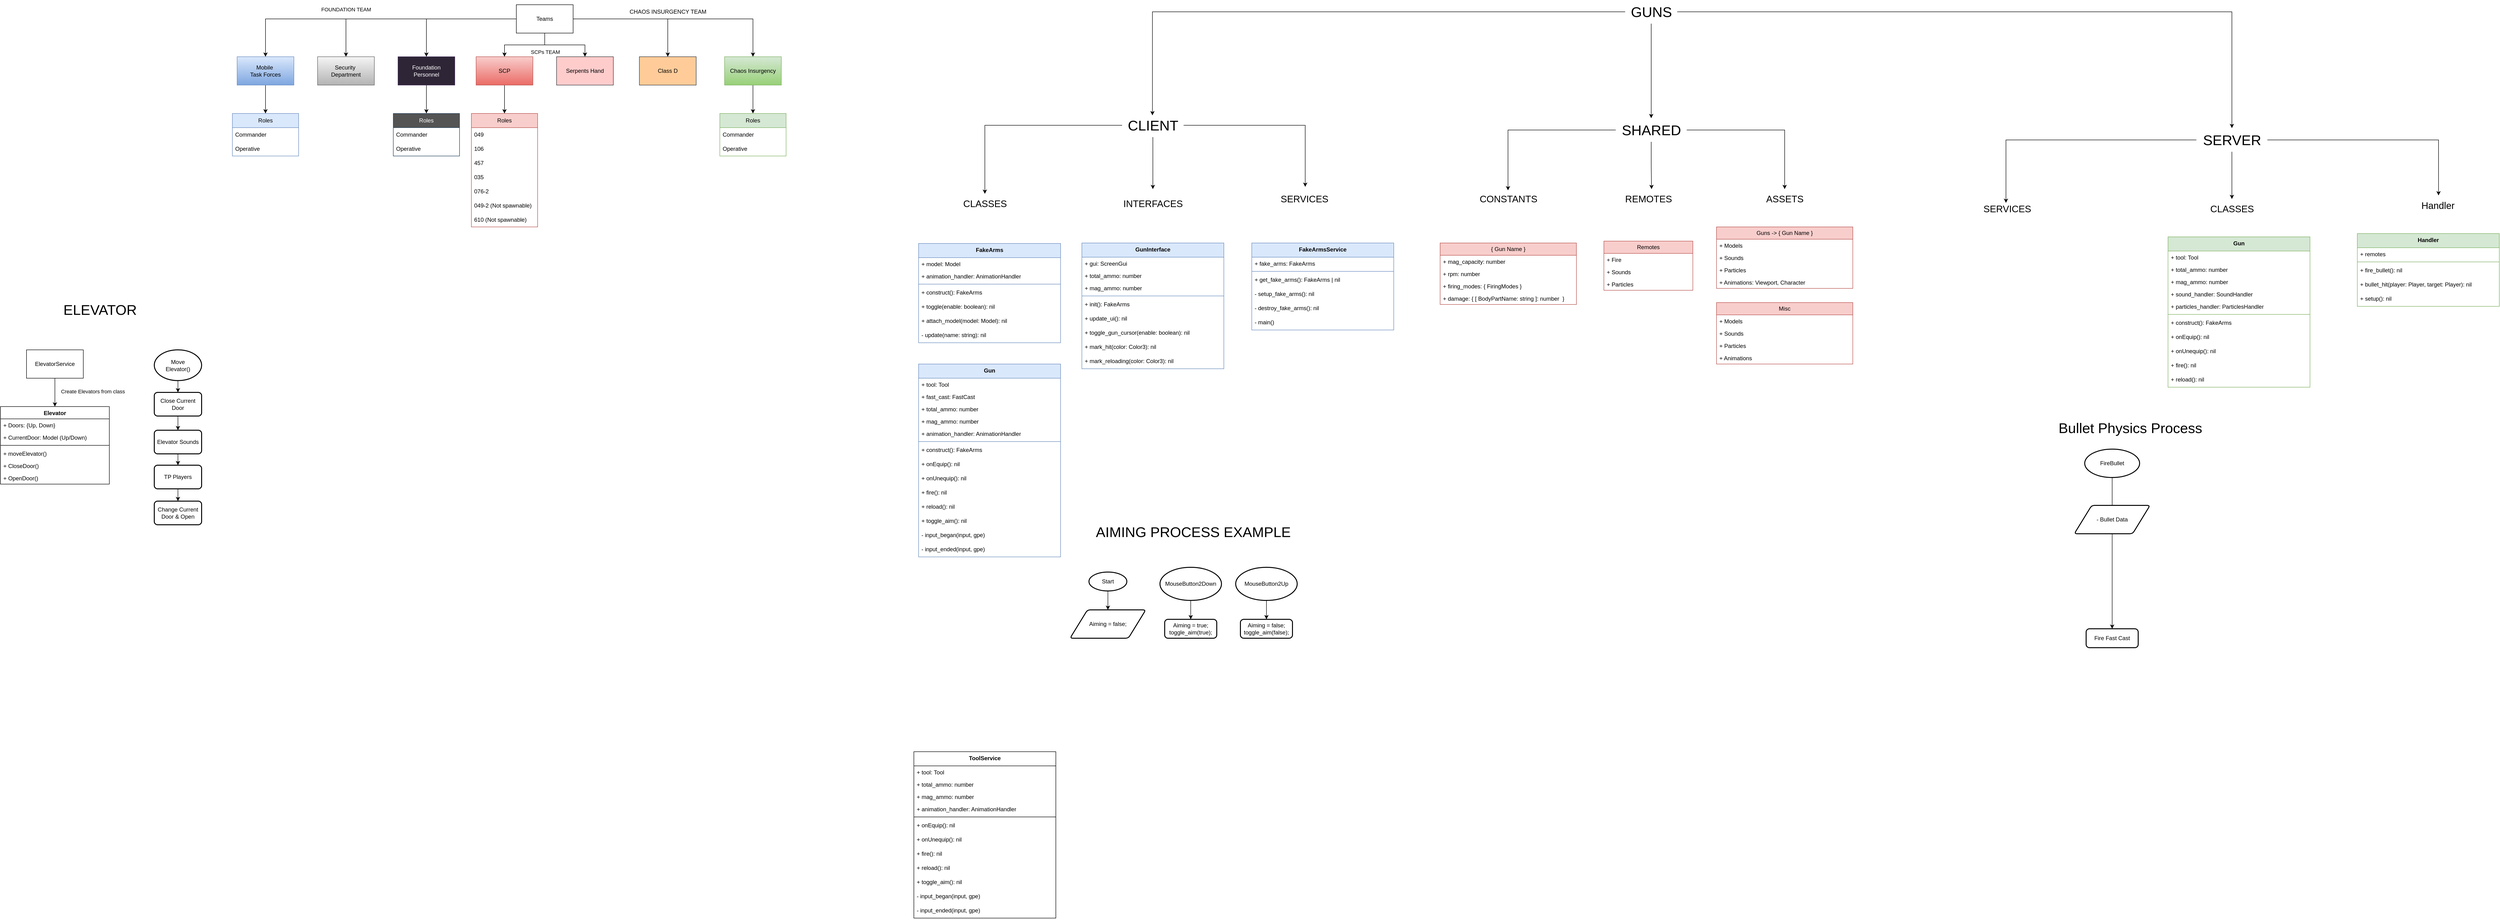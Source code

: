 <mxfile version="25.0.3">
  <diagram name="Strona-1" id="vQQd-aFJfNL8UlWiNCyT">
    <mxGraphModel dx="1877" dy="569" grid="1" gridSize="10" guides="1" tooltips="1" connect="1" arrows="1" fold="1" page="1" pageScale="1" pageWidth="827" pageHeight="1169" math="0" shadow="0">
      <root>
        <mxCell id="0" />
        <mxCell id="1" parent="0" />
        <mxCell id="Btt4zaDw4cOFiPfWUb0g-2" style="edgeStyle=orthogonalEdgeStyle;rounded=0;orthogonalLoop=1;jettySize=auto;html=1;entryX=0.5;entryY=0;entryDx=0;entryDy=0;" parent="1" source="Btt4zaDw4cOFiPfWUb0g-1" target="Btt4zaDw4cOFiPfWUb0g-3" edge="1">
          <mxGeometry relative="1" as="geometry">
            <mxPoint x="370" y="160" as="targetPoint" />
          </mxGeometry>
        </mxCell>
        <mxCell id="Btt4zaDw4cOFiPfWUb0g-6" style="edgeStyle=orthogonalEdgeStyle;rounded=0;orthogonalLoop=1;jettySize=auto;html=1;entryX=0.5;entryY=0;entryDx=0;entryDy=0;" parent="1" source="Btt4zaDw4cOFiPfWUb0g-1" target="Btt4zaDw4cOFiPfWUb0g-4" edge="1">
          <mxGeometry relative="1" as="geometry" />
        </mxCell>
        <mxCell id="Btt4zaDw4cOFiPfWUb0g-19" value="SCPs TEAM" style="edgeLabel;html=1;align=center;verticalAlign=middle;resizable=0;points=[];" parent="Btt4zaDw4cOFiPfWUb0g-6" vertex="1" connectable="0">
          <mxGeometry x="-0.521" y="1" relative="1" as="geometry">
            <mxPoint x="8" y="14" as="offset" />
          </mxGeometry>
        </mxCell>
        <mxCell id="Btt4zaDw4cOFiPfWUb0g-8" style="edgeStyle=orthogonalEdgeStyle;rounded=0;orthogonalLoop=1;jettySize=auto;html=1;entryX=0.5;entryY=0;entryDx=0;entryDy=0;" parent="1" source="Btt4zaDw4cOFiPfWUb0g-1" target="Btt4zaDw4cOFiPfWUb0g-7" edge="1">
          <mxGeometry relative="1" as="geometry" />
        </mxCell>
        <mxCell id="Btt4zaDw4cOFiPfWUb0g-10" style="edgeStyle=orthogonalEdgeStyle;rounded=0;orthogonalLoop=1;jettySize=auto;html=1;entryX=0.5;entryY=0;entryDx=0;entryDy=0;" parent="1" source="Btt4zaDw4cOFiPfWUb0g-1" target="Btt4zaDw4cOFiPfWUb0g-9" edge="1">
          <mxGeometry relative="1" as="geometry" />
        </mxCell>
        <mxCell id="Btt4zaDw4cOFiPfWUb0g-18" value="FOUNDATION TEAM" style="edgeLabel;html=1;align=center;verticalAlign=middle;resizable=0;points=[];" parent="Btt4zaDw4cOFiPfWUb0g-10" vertex="1" connectable="0">
          <mxGeometry x="0.208" y="-3" relative="1" as="geometry">
            <mxPoint x="8" y="-17" as="offset" />
          </mxGeometry>
        </mxCell>
        <mxCell id="Btt4zaDw4cOFiPfWUb0g-12" style="edgeStyle=orthogonalEdgeStyle;rounded=0;orthogonalLoop=1;jettySize=auto;html=1;entryX=0.5;entryY=0;entryDx=0;entryDy=0;" parent="1" source="Btt4zaDw4cOFiPfWUb0g-1" target="Btt4zaDw4cOFiPfWUb0g-11" edge="1">
          <mxGeometry relative="1" as="geometry">
            <Array as="points">
              <mxPoint x="370" y="145" />
              <mxPoint x="455" y="145" />
            </Array>
          </mxGeometry>
        </mxCell>
        <mxCell id="Btt4zaDw4cOFiPfWUb0g-14" style="edgeStyle=orthogonalEdgeStyle;rounded=0;orthogonalLoop=1;jettySize=auto;html=1;entryX=0.5;entryY=0;entryDx=0;entryDy=0;" parent="1" source="Btt4zaDw4cOFiPfWUb0g-1" target="Btt4zaDw4cOFiPfWUb0g-13" edge="1">
          <mxGeometry relative="1" as="geometry" />
        </mxCell>
        <mxCell id="Btt4zaDw4cOFiPfWUb0g-16" style="edgeStyle=orthogonalEdgeStyle;rounded=0;orthogonalLoop=1;jettySize=auto;html=1;entryX=0.5;entryY=0;entryDx=0;entryDy=0;" parent="1" source="Btt4zaDw4cOFiPfWUb0g-1" target="Btt4zaDw4cOFiPfWUb0g-15" edge="1">
          <mxGeometry relative="1" as="geometry" />
        </mxCell>
        <mxCell id="Btt4zaDw4cOFiPfWUb0g-1" value="Teams" style="rounded=0;whiteSpace=wrap;html=1;" parent="1" vertex="1">
          <mxGeometry x="310" y="60" width="120" height="60" as="geometry" />
        </mxCell>
        <mxCell id="pymyXbvmwVOLHeFxz3Gz-4" style="edgeStyle=orthogonalEdgeStyle;rounded=0;orthogonalLoop=1;jettySize=auto;html=1;" parent="1" source="Btt4zaDw4cOFiPfWUb0g-3" target="pymyXbvmwVOLHeFxz3Gz-1" edge="1">
          <mxGeometry relative="1" as="geometry" />
        </mxCell>
        <mxCell id="Btt4zaDw4cOFiPfWUb0g-3" value="Foundation&lt;div&gt;Personnel&lt;/div&gt;" style="rounded=0;whiteSpace=wrap;html=1;fillColor=#2E2536;strokeColor=#432D57;fontColor=#ffffff;" parent="1" vertex="1">
          <mxGeometry x="60" y="170" width="120" height="60" as="geometry" />
        </mxCell>
        <mxCell id="Btt4zaDw4cOFiPfWUb0g-22" value="" style="edgeStyle=orthogonalEdgeStyle;rounded=0;orthogonalLoop=1;jettySize=auto;html=1;" parent="1" source="Btt4zaDw4cOFiPfWUb0g-4" target="Btt4zaDw4cOFiPfWUb0g-23" edge="1">
          <mxGeometry relative="1" as="geometry">
            <mxPoint x="285" y="340" as="targetPoint" />
          </mxGeometry>
        </mxCell>
        <mxCell id="Btt4zaDw4cOFiPfWUb0g-4" value="SCP" style="rounded=0;whiteSpace=wrap;html=1;fillColor=#f8cecc;strokeColor=#b85450;gradientColor=#ea6b66;" parent="1" vertex="1">
          <mxGeometry x="225" y="170" width="120" height="60" as="geometry" />
        </mxCell>
        <mxCell id="Btt4zaDw4cOFiPfWUb0g-7" value="Security&amp;nbsp;&lt;div&gt;Department&lt;/div&gt;" style="rounded=0;whiteSpace=wrap;html=1;fillColor=#f5f5f5;gradientColor=#b3b3b3;strokeColor=#666666;" parent="1" vertex="1">
          <mxGeometry x="-110" y="170" width="120" height="60" as="geometry" />
        </mxCell>
        <mxCell id="Btt4zaDw4cOFiPfWUb0g-45" style="edgeStyle=orthogonalEdgeStyle;rounded=0;orthogonalLoop=1;jettySize=auto;html=1;entryX=0.5;entryY=0;entryDx=0;entryDy=0;" parent="1" source="Btt4zaDw4cOFiPfWUb0g-9" target="Btt4zaDw4cOFiPfWUb0g-42" edge="1">
          <mxGeometry relative="1" as="geometry" />
        </mxCell>
        <mxCell id="Btt4zaDw4cOFiPfWUb0g-9" value="Mobile&amp;nbsp;&lt;div&gt;Task&amp;nbsp;&lt;span style=&quot;background-color: initial;&quot;&gt;Forces&lt;/span&gt;&lt;/div&gt;" style="rounded=0;whiteSpace=wrap;html=1;fillColor=#dae8fc;gradientColor=#7ea6e0;strokeColor=#6c8ebf;" parent="1" vertex="1">
          <mxGeometry x="-280" y="170" width="120" height="60" as="geometry" />
        </mxCell>
        <mxCell id="Btt4zaDw4cOFiPfWUb0g-11" value="Serpents Hand" style="rounded=0;whiteSpace=wrap;html=1;fillColor=#ffcccc;strokeColor=#36393d;" parent="1" vertex="1">
          <mxGeometry x="395" y="170" width="120" height="60" as="geometry" />
        </mxCell>
        <mxCell id="Btt4zaDw4cOFiPfWUb0g-13" value="Class D" style="rounded=0;whiteSpace=wrap;html=1;fillColor=#ffcc99;strokeColor=#36393d;" parent="1" vertex="1">
          <mxGeometry x="570" y="170" width="120" height="60" as="geometry" />
        </mxCell>
        <mxCell id="Btt4zaDw4cOFiPfWUb0g-41" style="edgeStyle=orthogonalEdgeStyle;rounded=0;orthogonalLoop=1;jettySize=auto;html=1;entryX=0.5;entryY=0;entryDx=0;entryDy=0;" parent="1" source="Btt4zaDw4cOFiPfWUb0g-15" target="Btt4zaDw4cOFiPfWUb0g-31" edge="1">
          <mxGeometry relative="1" as="geometry" />
        </mxCell>
        <mxCell id="Btt4zaDw4cOFiPfWUb0g-15" value="Chaos Insurgency" style="rounded=0;whiteSpace=wrap;html=1;fillColor=#d5e8d4;strokeColor=#82b366;gradientColor=#97d077;" parent="1" vertex="1">
          <mxGeometry x="750" y="170" width="120" height="60" as="geometry" />
        </mxCell>
        <mxCell id="Btt4zaDw4cOFiPfWUb0g-20" value="CHAOS INSURGENCY TEAM" style="text;html=1;align=center;verticalAlign=middle;resizable=0;points=[];autosize=1;strokeColor=none;fillColor=none;" parent="1" vertex="1">
          <mxGeometry x="535" y="60" width="190" height="30" as="geometry" />
        </mxCell>
        <mxCell id="Btt4zaDw4cOFiPfWUb0g-23" value="Roles" style="swimlane;fontStyle=0;childLayout=stackLayout;horizontal=1;startSize=30;horizontalStack=0;resizeParent=1;resizeParentMax=0;resizeLast=0;collapsible=1;marginBottom=0;whiteSpace=wrap;html=1;fillColor=#f8cecc;strokeColor=#b85450;" parent="1" vertex="1">
          <mxGeometry x="215" y="290" width="140" height="240" as="geometry" />
        </mxCell>
        <mxCell id="Btt4zaDw4cOFiPfWUb0g-24" value="049" style="text;strokeColor=none;fillColor=none;align=left;verticalAlign=middle;spacingLeft=4;spacingRight=4;overflow=hidden;points=[[0,0.5],[1,0.5]];portConstraint=eastwest;rotatable=0;whiteSpace=wrap;html=1;" parent="Btt4zaDw4cOFiPfWUb0g-23" vertex="1">
          <mxGeometry y="30" width="140" height="30" as="geometry" />
        </mxCell>
        <mxCell id="Btt4zaDw4cOFiPfWUb0g-25" value="106" style="text;strokeColor=none;fillColor=none;align=left;verticalAlign=middle;spacingLeft=4;spacingRight=4;overflow=hidden;points=[[0,0.5],[1,0.5]];portConstraint=eastwest;rotatable=0;whiteSpace=wrap;html=1;" parent="Btt4zaDw4cOFiPfWUb0g-23" vertex="1">
          <mxGeometry y="60" width="140" height="30" as="geometry" />
        </mxCell>
        <mxCell id="Btt4zaDw4cOFiPfWUb0g-27" value="457" style="text;strokeColor=none;fillColor=none;align=left;verticalAlign=middle;spacingLeft=4;spacingRight=4;overflow=hidden;points=[[0,0.5],[1,0.5]];portConstraint=eastwest;rotatable=0;whiteSpace=wrap;html=1;" parent="Btt4zaDw4cOFiPfWUb0g-23" vertex="1">
          <mxGeometry y="90" width="140" height="30" as="geometry" />
        </mxCell>
        <mxCell id="Btt4zaDw4cOFiPfWUb0g-30" value="035" style="text;strokeColor=none;fillColor=none;align=left;verticalAlign=middle;spacingLeft=4;spacingRight=4;overflow=hidden;points=[[0,0.5],[1,0.5]];portConstraint=eastwest;rotatable=0;whiteSpace=wrap;html=1;" parent="Btt4zaDw4cOFiPfWUb0g-23" vertex="1">
          <mxGeometry y="120" width="140" height="30" as="geometry" />
        </mxCell>
        <mxCell id="Btt4zaDw4cOFiPfWUb0g-29" value="076-2" style="text;strokeColor=none;fillColor=none;align=left;verticalAlign=middle;spacingLeft=4;spacingRight=4;overflow=hidden;points=[[0,0.5],[1,0.5]];portConstraint=eastwest;rotatable=0;whiteSpace=wrap;html=1;" parent="Btt4zaDw4cOFiPfWUb0g-23" vertex="1">
          <mxGeometry y="150" width="140" height="30" as="geometry" />
        </mxCell>
        <mxCell id="Btt4zaDw4cOFiPfWUb0g-28" value="049-2 (Not spawnable)" style="text;strokeColor=none;fillColor=none;align=left;verticalAlign=middle;spacingLeft=4;spacingRight=4;overflow=hidden;points=[[0,0.5],[1,0.5]];portConstraint=eastwest;rotatable=0;whiteSpace=wrap;html=1;" parent="Btt4zaDw4cOFiPfWUb0g-23" vertex="1">
          <mxGeometry y="180" width="140" height="30" as="geometry" />
        </mxCell>
        <mxCell id="Btt4zaDw4cOFiPfWUb0g-26" value="610 (Not spawnable)" style="text;strokeColor=none;fillColor=none;align=left;verticalAlign=middle;spacingLeft=4;spacingRight=4;overflow=hidden;points=[[0,0.5],[1,0.5]];portConstraint=eastwest;rotatable=0;whiteSpace=wrap;html=1;" parent="Btt4zaDw4cOFiPfWUb0g-23" vertex="1">
          <mxGeometry y="210" width="140" height="30" as="geometry" />
        </mxCell>
        <mxCell id="Btt4zaDw4cOFiPfWUb0g-31" value="Roles" style="swimlane;fontStyle=0;childLayout=stackLayout;horizontal=1;startSize=30;horizontalStack=0;resizeParent=1;resizeParentMax=0;resizeLast=0;collapsible=1;marginBottom=0;whiteSpace=wrap;html=1;fillColor=#d5e8d4;strokeColor=#82b366;" parent="1" vertex="1">
          <mxGeometry x="740" y="290" width="140" height="90" as="geometry" />
        </mxCell>
        <mxCell id="Btt4zaDw4cOFiPfWUb0g-32" value="Commander" style="text;strokeColor=none;fillColor=none;align=left;verticalAlign=middle;spacingLeft=4;spacingRight=4;overflow=hidden;points=[[0,0.5],[1,0.5]];portConstraint=eastwest;rotatable=0;whiteSpace=wrap;html=1;" parent="Btt4zaDw4cOFiPfWUb0g-31" vertex="1">
          <mxGeometry y="30" width="140" height="30" as="geometry" />
        </mxCell>
        <mxCell id="Btt4zaDw4cOFiPfWUb0g-33" value="Operative" style="text;strokeColor=none;fillColor=none;align=left;verticalAlign=middle;spacingLeft=4;spacingRight=4;overflow=hidden;points=[[0,0.5],[1,0.5]];portConstraint=eastwest;rotatable=0;whiteSpace=wrap;html=1;" parent="Btt4zaDw4cOFiPfWUb0g-31" vertex="1">
          <mxGeometry y="60" width="140" height="30" as="geometry" />
        </mxCell>
        <mxCell id="Btt4zaDw4cOFiPfWUb0g-42" value="Roles" style="swimlane;fontStyle=0;childLayout=stackLayout;horizontal=1;startSize=30;horizontalStack=0;resizeParent=1;resizeParentMax=0;resizeLast=0;collapsible=1;marginBottom=0;whiteSpace=wrap;html=1;fillColor=#dae8fc;strokeColor=#6c8ebf;" parent="1" vertex="1">
          <mxGeometry x="-290" y="290" width="140" height="90" as="geometry" />
        </mxCell>
        <mxCell id="Btt4zaDw4cOFiPfWUb0g-43" value="Commander" style="text;strokeColor=none;fillColor=none;align=left;verticalAlign=middle;spacingLeft=4;spacingRight=4;overflow=hidden;points=[[0,0.5],[1,0.5]];portConstraint=eastwest;rotatable=0;whiteSpace=wrap;html=1;" parent="Btt4zaDw4cOFiPfWUb0g-42" vertex="1">
          <mxGeometry y="30" width="140" height="30" as="geometry" />
        </mxCell>
        <mxCell id="Btt4zaDw4cOFiPfWUb0g-44" value="Operative" style="text;strokeColor=none;fillColor=none;align=left;verticalAlign=middle;spacingLeft=4;spacingRight=4;overflow=hidden;points=[[0,0.5],[1,0.5]];portConstraint=eastwest;rotatable=0;whiteSpace=wrap;html=1;" parent="Btt4zaDw4cOFiPfWUb0g-42" vertex="1">
          <mxGeometry y="60" width="140" height="30" as="geometry" />
        </mxCell>
        <mxCell id="pymyXbvmwVOLHeFxz3Gz-1" value="&lt;font color=&quot;#ffffff&quot;&gt;Roles&lt;/font&gt;" style="swimlane;fontStyle=0;childLayout=stackLayout;horizontal=1;startSize=30;horizontalStack=0;resizeParent=1;resizeParentMax=0;resizeLast=0;collapsible=1;marginBottom=0;whiteSpace=wrap;html=1;fillColor=#545454;strokeColor=#23445d;" parent="1" vertex="1">
          <mxGeometry x="50" y="290" width="140" height="90" as="geometry" />
        </mxCell>
        <mxCell id="pymyXbvmwVOLHeFxz3Gz-2" value="Commander" style="text;strokeColor=none;fillColor=none;align=left;verticalAlign=middle;spacingLeft=4;spacingRight=4;overflow=hidden;points=[[0,0.5],[1,0.5]];portConstraint=eastwest;rotatable=0;whiteSpace=wrap;html=1;" parent="pymyXbvmwVOLHeFxz3Gz-1" vertex="1">
          <mxGeometry y="30" width="140" height="30" as="geometry" />
        </mxCell>
        <mxCell id="pymyXbvmwVOLHeFxz3Gz-3" value="Operative" style="text;strokeColor=none;fillColor=none;align=left;verticalAlign=middle;spacingLeft=4;spacingRight=4;overflow=hidden;points=[[0,0.5],[1,0.5]];portConstraint=eastwest;rotatable=0;whiteSpace=wrap;html=1;" parent="pymyXbvmwVOLHeFxz3Gz-1" vertex="1">
          <mxGeometry y="60" width="140" height="30" as="geometry" />
        </mxCell>
        <mxCell id="pymyXbvmwVOLHeFxz3Gz-6" style="edgeStyle=orthogonalEdgeStyle;rounded=0;orthogonalLoop=1;jettySize=auto;html=1;" parent="1" source="pymyXbvmwVOLHeFxz3Gz-5" edge="1">
          <mxGeometry relative="1" as="geometry">
            <mxPoint x="-665" y="910" as="targetPoint" />
          </mxGeometry>
        </mxCell>
        <mxCell id="pymyXbvmwVOLHeFxz3Gz-13" value="Create Elevators from class" style="edgeLabel;html=1;align=center;verticalAlign=middle;resizable=0;points=[];" parent="pymyXbvmwVOLHeFxz3Gz-6" vertex="1" connectable="0">
          <mxGeometry x="-0.068" relative="1" as="geometry">
            <mxPoint x="80" as="offset" />
          </mxGeometry>
        </mxCell>
        <mxCell id="pymyXbvmwVOLHeFxz3Gz-5" value="ElevatorService" style="rounded=0;whiteSpace=wrap;html=1;" parent="1" vertex="1">
          <mxGeometry x="-725" y="790" width="120" height="60" as="geometry" />
        </mxCell>
        <mxCell id="pymyXbvmwVOLHeFxz3Gz-9" value="Elevator" style="swimlane;fontStyle=1;align=center;verticalAlign=top;childLayout=stackLayout;horizontal=1;startSize=26;horizontalStack=0;resizeParent=1;resizeParentMax=0;resizeLast=0;collapsible=1;marginBottom=0;whiteSpace=wrap;html=1;" parent="1" vertex="1">
          <mxGeometry x="-780" y="910" width="230" height="164" as="geometry" />
        </mxCell>
        <mxCell id="pymyXbvmwVOLHeFxz3Gz-10" value="+ Doors: {Up, Down}" style="text;strokeColor=none;fillColor=none;align=left;verticalAlign=top;spacingLeft=4;spacingRight=4;overflow=hidden;rotatable=0;points=[[0,0.5],[1,0.5]];portConstraint=eastwest;whiteSpace=wrap;html=1;" parent="pymyXbvmwVOLHeFxz3Gz-9" vertex="1">
          <mxGeometry y="26" width="230" height="26" as="geometry" />
        </mxCell>
        <mxCell id="pymyXbvmwVOLHeFxz3Gz-15" value="+ CurrentDoor: Model (Up/Down)" style="text;strokeColor=none;fillColor=none;align=left;verticalAlign=top;spacingLeft=4;spacingRight=4;overflow=hidden;rotatable=0;points=[[0,0.5],[1,0.5]];portConstraint=eastwest;whiteSpace=wrap;html=1;" parent="pymyXbvmwVOLHeFxz3Gz-9" vertex="1">
          <mxGeometry y="52" width="230" height="26" as="geometry" />
        </mxCell>
        <mxCell id="pymyXbvmwVOLHeFxz3Gz-11" value="" style="line;strokeWidth=1;fillColor=none;align=left;verticalAlign=middle;spacingTop=-1;spacingLeft=3;spacingRight=3;rotatable=0;labelPosition=right;points=[];portConstraint=eastwest;strokeColor=inherit;" parent="pymyXbvmwVOLHeFxz3Gz-9" vertex="1">
          <mxGeometry y="78" width="230" height="8" as="geometry" />
        </mxCell>
        <mxCell id="pymyXbvmwVOLHeFxz3Gz-12" value="+ moveElevator()" style="text;strokeColor=none;fillColor=none;align=left;verticalAlign=top;spacingLeft=4;spacingRight=4;overflow=hidden;rotatable=0;points=[[0,0.5],[1,0.5]];portConstraint=eastwest;whiteSpace=wrap;html=1;" parent="pymyXbvmwVOLHeFxz3Gz-9" vertex="1">
          <mxGeometry y="86" width="230" height="26" as="geometry" />
        </mxCell>
        <mxCell id="pymyXbvmwVOLHeFxz3Gz-16" value="+ CloseDoor()" style="text;strokeColor=none;fillColor=none;align=left;verticalAlign=top;spacingLeft=4;spacingRight=4;overflow=hidden;rotatable=0;points=[[0,0.5],[1,0.5]];portConstraint=eastwest;whiteSpace=wrap;html=1;" parent="pymyXbvmwVOLHeFxz3Gz-9" vertex="1">
          <mxGeometry y="112" width="230" height="26" as="geometry" />
        </mxCell>
        <mxCell id="pymyXbvmwVOLHeFxz3Gz-17" value="+ OpenDoor()" style="text;strokeColor=none;fillColor=none;align=left;verticalAlign=top;spacingLeft=4;spacingRight=4;overflow=hidden;rotatable=0;points=[[0,0.5],[1,0.5]];portConstraint=eastwest;whiteSpace=wrap;html=1;" parent="pymyXbvmwVOLHeFxz3Gz-9" vertex="1">
          <mxGeometry y="138" width="230" height="26" as="geometry" />
        </mxCell>
        <mxCell id="pymyXbvmwVOLHeFxz3Gz-20" style="edgeStyle=orthogonalEdgeStyle;rounded=0;orthogonalLoop=1;jettySize=auto;html=1;entryX=0.5;entryY=0;entryDx=0;entryDy=0;" parent="1" source="pymyXbvmwVOLHeFxz3Gz-19" target="pymyXbvmwVOLHeFxz3Gz-21" edge="1">
          <mxGeometry relative="1" as="geometry">
            <mxPoint x="-405" y="920" as="targetPoint" />
          </mxGeometry>
        </mxCell>
        <mxCell id="pymyXbvmwVOLHeFxz3Gz-19" value="Move&lt;div&gt;Elevator()&lt;/div&gt;" style="strokeWidth=2;html=1;shape=mxgraph.flowchart.start_2;whiteSpace=wrap;" parent="1" vertex="1">
          <mxGeometry x="-455" y="790" width="100" height="65" as="geometry" />
        </mxCell>
        <mxCell id="pymyXbvmwVOLHeFxz3Gz-23" value="" style="edgeStyle=orthogonalEdgeStyle;rounded=0;orthogonalLoop=1;jettySize=auto;html=1;" parent="1" source="pymyXbvmwVOLHeFxz3Gz-21" target="pymyXbvmwVOLHeFxz3Gz-22" edge="1">
          <mxGeometry relative="1" as="geometry" />
        </mxCell>
        <mxCell id="pymyXbvmwVOLHeFxz3Gz-21" value="Close&amp;nbsp;&lt;span style=&quot;background-color: initial;&quot;&gt;Current&lt;/span&gt;&lt;div&gt;Door&lt;/div&gt;" style="rounded=1;whiteSpace=wrap;html=1;absoluteArcSize=1;arcSize=14;strokeWidth=2;" parent="1" vertex="1">
          <mxGeometry x="-455" y="880" width="100" height="50" as="geometry" />
        </mxCell>
        <mxCell id="pymyXbvmwVOLHeFxz3Gz-25" value="" style="edgeStyle=orthogonalEdgeStyle;rounded=0;orthogonalLoop=1;jettySize=auto;html=1;" parent="1" source="pymyXbvmwVOLHeFxz3Gz-22" edge="1">
          <mxGeometry relative="1" as="geometry">
            <mxPoint x="-405" y="1034" as="targetPoint" />
          </mxGeometry>
        </mxCell>
        <mxCell id="pymyXbvmwVOLHeFxz3Gz-22" value="Elevator Sounds" style="rounded=1;whiteSpace=wrap;html=1;absoluteArcSize=1;arcSize=14;strokeWidth=2;" parent="1" vertex="1">
          <mxGeometry x="-455" y="960" width="100" height="50" as="geometry" />
        </mxCell>
        <mxCell id="pymyXbvmwVOLHeFxz3Gz-28" style="edgeStyle=orthogonalEdgeStyle;rounded=0;orthogonalLoop=1;jettySize=auto;html=1;entryX=0.5;entryY=0;entryDx=0;entryDy=0;" parent="1" source="pymyXbvmwVOLHeFxz3Gz-26" target="pymyXbvmwVOLHeFxz3Gz-27" edge="1">
          <mxGeometry relative="1" as="geometry" />
        </mxCell>
        <mxCell id="pymyXbvmwVOLHeFxz3Gz-26" value="TP Players" style="rounded=1;whiteSpace=wrap;html=1;absoluteArcSize=1;arcSize=14;strokeWidth=2;" parent="1" vertex="1">
          <mxGeometry x="-455" y="1034" width="100" height="50" as="geometry" />
        </mxCell>
        <mxCell id="pymyXbvmwVOLHeFxz3Gz-27" value="Change Current&lt;div&gt;Door &amp;amp; Open&lt;/div&gt;" style="rounded=1;whiteSpace=wrap;html=1;absoluteArcSize=1;arcSize=14;strokeWidth=2;" parent="1" vertex="1">
          <mxGeometry x="-455" y="1110" width="100" height="50" as="geometry" />
        </mxCell>
        <mxCell id="XZkvjQfygVO_bHjatRl8-1" value="&lt;font style=&quot;font-size: 30px;&quot;&gt;ELEVATOR&lt;/font&gt;" style="text;html=1;align=center;verticalAlign=middle;resizable=0;points=[];autosize=1;strokeColor=none;fillColor=none;" vertex="1" parent="1">
          <mxGeometry x="-660" y="680" width="180" height="50" as="geometry" />
        </mxCell>
        <mxCell id="XZkvjQfygVO_bHjatRl8-69" style="edgeStyle=orthogonalEdgeStyle;rounded=0;orthogonalLoop=1;jettySize=auto;html=1;entryX=0.493;entryY=0.08;entryDx=0;entryDy=0;entryPerimeter=0;" edge="1" parent="1" source="XZkvjQfygVO_bHjatRl8-3" target="XZkvjQfygVO_bHjatRl8-70">
          <mxGeometry relative="1" as="geometry">
            <mxPoint x="1940" y="280" as="targetPoint" />
          </mxGeometry>
        </mxCell>
        <mxCell id="XZkvjQfygVO_bHjatRl8-72" style="edgeStyle=orthogonalEdgeStyle;rounded=0;orthogonalLoop=1;jettySize=auto;html=1;" edge="1" parent="1" source="XZkvjQfygVO_bHjatRl8-3" target="XZkvjQfygVO_bHjatRl8-71">
          <mxGeometry relative="1" as="geometry" />
        </mxCell>
        <mxCell id="XZkvjQfygVO_bHjatRl8-133" style="edgeStyle=orthogonalEdgeStyle;rounded=0;orthogonalLoop=1;jettySize=auto;html=1;" edge="1" parent="1" source="XZkvjQfygVO_bHjatRl8-3" target="XZkvjQfygVO_bHjatRl8-132">
          <mxGeometry relative="1" as="geometry" />
        </mxCell>
        <mxCell id="XZkvjQfygVO_bHjatRl8-3" value="&lt;font style=&quot;font-size: 30px;&quot;&gt;GUNS&lt;/font&gt;" style="text;html=1;align=center;verticalAlign=middle;resizable=0;points=[];autosize=1;strokeColor=none;fillColor=none;" vertex="1" parent="1">
          <mxGeometry x="2653" y="50" width="110" height="50" as="geometry" />
        </mxCell>
        <mxCell id="XZkvjQfygVO_bHjatRl8-4" value="FakeArms" style="swimlane;fontStyle=1;align=center;verticalAlign=top;childLayout=stackLayout;horizontal=1;startSize=30;horizontalStack=0;resizeParent=1;resizeParentMax=0;resizeLast=0;collapsible=1;marginBottom=0;whiteSpace=wrap;html=1;fillColor=#dae8fc;strokeColor=#6c8ebf;" vertex="1" parent="1">
          <mxGeometry x="1160" y="565" width="300" height="210" as="geometry" />
        </mxCell>
        <mxCell id="XZkvjQfygVO_bHjatRl8-5" value="+ model: Model" style="text;strokeColor=none;fillColor=none;align=left;verticalAlign=top;spacingLeft=4;spacingRight=4;overflow=hidden;rotatable=0;points=[[0,0.5],[1,0.5]];portConstraint=eastwest;whiteSpace=wrap;html=1;" vertex="1" parent="XZkvjQfygVO_bHjatRl8-4">
          <mxGeometry y="30" width="300" height="26" as="geometry" />
        </mxCell>
        <mxCell id="XZkvjQfygVO_bHjatRl8-8" value="+ animation_handler: AnimationHandler" style="text;strokeColor=none;fillColor=none;align=left;verticalAlign=top;spacingLeft=4;spacingRight=4;overflow=hidden;rotatable=0;points=[[0,0.5],[1,0.5]];portConstraint=eastwest;whiteSpace=wrap;html=1;" vertex="1" parent="XZkvjQfygVO_bHjatRl8-4">
          <mxGeometry y="56" width="300" height="26" as="geometry" />
        </mxCell>
        <mxCell id="XZkvjQfygVO_bHjatRl8-6" value="" style="line;strokeWidth=1;fillColor=none;align=left;verticalAlign=middle;spacingTop=-1;spacingLeft=3;spacingRight=3;rotatable=0;labelPosition=right;points=[];portConstraint=eastwest;strokeColor=inherit;" vertex="1" parent="XZkvjQfygVO_bHjatRl8-4">
          <mxGeometry y="82" width="300" height="8" as="geometry" />
        </mxCell>
        <mxCell id="XZkvjQfygVO_bHjatRl8-7" value="+ construct(): FakeArms" style="text;strokeColor=none;fillColor=none;align=left;verticalAlign=top;spacingLeft=4;spacingRight=4;overflow=hidden;rotatable=0;points=[[0,0.5],[1,0.5]];portConstraint=eastwest;whiteSpace=wrap;html=1;" vertex="1" parent="XZkvjQfygVO_bHjatRl8-4">
          <mxGeometry y="90" width="300" height="30" as="geometry" />
        </mxCell>
        <mxCell id="XZkvjQfygVO_bHjatRl8-12" value="+ toggle(enable: boolean): nil" style="text;strokeColor=none;fillColor=none;align=left;verticalAlign=top;spacingLeft=4;spacingRight=4;overflow=hidden;rotatable=0;points=[[0,0.5],[1,0.5]];portConstraint=eastwest;whiteSpace=wrap;html=1;" vertex="1" parent="XZkvjQfygVO_bHjatRl8-4">
          <mxGeometry y="120" width="300" height="30" as="geometry" />
        </mxCell>
        <mxCell id="XZkvjQfygVO_bHjatRl8-14" value="+ attach_model(model: Model): nil" style="text;strokeColor=none;fillColor=none;align=left;verticalAlign=top;spacingLeft=4;spacingRight=4;overflow=hidden;rotatable=0;points=[[0,0.5],[1,0.5]];portConstraint=eastwest;whiteSpace=wrap;html=1;" vertex="1" parent="XZkvjQfygVO_bHjatRl8-4">
          <mxGeometry y="150" width="300" height="30" as="geometry" />
        </mxCell>
        <mxCell id="XZkvjQfygVO_bHjatRl8-13" value="- update(&lt;span style=&quot;background-color: initial;&quot;&gt;name: string): nil&lt;/span&gt;" style="text;strokeColor=none;fillColor=none;align=left;verticalAlign=top;spacingLeft=4;spacingRight=4;overflow=hidden;rotatable=0;points=[[0,0.5],[1,0.5]];portConstraint=eastwest;whiteSpace=wrap;html=1;" vertex="1" parent="XZkvjQfygVO_bHjatRl8-4">
          <mxGeometry y="180" width="300" height="30" as="geometry" />
        </mxCell>
        <mxCell id="XZkvjQfygVO_bHjatRl8-23" style="edgeStyle=orthogonalEdgeStyle;rounded=0;orthogonalLoop=1;jettySize=auto;html=1;" edge="1" parent="1" source="XZkvjQfygVO_bHjatRl8-16" target="XZkvjQfygVO_bHjatRl8-22">
          <mxGeometry relative="1" as="geometry" />
        </mxCell>
        <mxCell id="XZkvjQfygVO_bHjatRl8-16" value="MouseButton2Down" style="strokeWidth=2;html=1;shape=mxgraph.flowchart.start_2;whiteSpace=wrap;" vertex="1" parent="1">
          <mxGeometry x="1670" y="1250" width="130" height="70" as="geometry" />
        </mxCell>
        <mxCell id="XZkvjQfygVO_bHjatRl8-25" style="edgeStyle=orthogonalEdgeStyle;rounded=0;orthogonalLoop=1;jettySize=auto;html=1;entryX=0.5;entryY=0;entryDx=0;entryDy=0;" edge="1" parent="1" source="XZkvjQfygVO_bHjatRl8-17" target="XZkvjQfygVO_bHjatRl8-24">
          <mxGeometry relative="1" as="geometry" />
        </mxCell>
        <mxCell id="XZkvjQfygVO_bHjatRl8-17" value="MouseButton2Up" style="strokeWidth=2;html=1;shape=mxgraph.flowchart.start_2;whiteSpace=wrap;" vertex="1" parent="1">
          <mxGeometry x="1830" y="1250" width="130" height="70" as="geometry" />
        </mxCell>
        <mxCell id="XZkvjQfygVO_bHjatRl8-18" value="Aiming = false;" style="shape=parallelogram;html=1;strokeWidth=2;perimeter=parallelogramPerimeter;whiteSpace=wrap;rounded=1;arcSize=12;size=0.23;" vertex="1" parent="1">
          <mxGeometry x="1480" y="1340" width="160" height="60" as="geometry" />
        </mxCell>
        <mxCell id="XZkvjQfygVO_bHjatRl8-20" style="edgeStyle=orthogonalEdgeStyle;rounded=0;orthogonalLoop=1;jettySize=auto;html=1;entryX=0.5;entryY=0;entryDx=0;entryDy=0;" edge="1" parent="1" source="XZkvjQfygVO_bHjatRl8-19" target="XZkvjQfygVO_bHjatRl8-18">
          <mxGeometry relative="1" as="geometry" />
        </mxCell>
        <mxCell id="XZkvjQfygVO_bHjatRl8-19" value="Start" style="strokeWidth=2;html=1;shape=mxgraph.flowchart.start_2;whiteSpace=wrap;" vertex="1" parent="1">
          <mxGeometry x="1520" y="1260" width="80" height="40" as="geometry" />
        </mxCell>
        <mxCell id="XZkvjQfygVO_bHjatRl8-22" value="Aiming = true;&lt;div&gt;toggle_aim(true);&lt;/div&gt;" style="rounded=1;whiteSpace=wrap;html=1;absoluteArcSize=1;arcSize=14;strokeWidth=2;" vertex="1" parent="1">
          <mxGeometry x="1680" y="1360" width="110" height="40" as="geometry" />
        </mxCell>
        <mxCell id="XZkvjQfygVO_bHjatRl8-24" value="Aiming = false;&lt;div&gt;toggle_aim(false);&lt;/div&gt;" style="rounded=1;whiteSpace=wrap;html=1;absoluteArcSize=1;arcSize=14;strokeWidth=2;" vertex="1" parent="1">
          <mxGeometry x="1840" y="1360" width="110" height="40" as="geometry" />
        </mxCell>
        <mxCell id="XZkvjQfygVO_bHjatRl8-33" value="&lt;font style=&quot;font-size: 30px;&quot;&gt;AIMING PROCESS EXAMPLE&lt;/font&gt;" style="text;html=1;align=center;verticalAlign=middle;resizable=0;points=[];autosize=1;strokeColor=none;fillColor=none;" vertex="1" parent="1">
          <mxGeometry x="1520" y="1150" width="440" height="50" as="geometry" />
        </mxCell>
        <mxCell id="XZkvjQfygVO_bHjatRl8-34" value="Gun" style="swimlane;fontStyle=1;align=center;verticalAlign=top;childLayout=stackLayout;horizontal=1;startSize=30;horizontalStack=0;resizeParent=1;resizeParentMax=0;resizeLast=0;collapsible=1;marginBottom=0;whiteSpace=wrap;html=1;fillColor=#dae8fc;strokeColor=#6c8ebf;" vertex="1" parent="1">
          <mxGeometry x="1160" y="820" width="300" height="408" as="geometry" />
        </mxCell>
        <mxCell id="XZkvjQfygVO_bHjatRl8-35" value="+ tool: Tool" style="text;strokeColor=none;fillColor=none;align=left;verticalAlign=top;spacingLeft=4;spacingRight=4;overflow=hidden;rotatable=0;points=[[0,0.5],[1,0.5]];portConstraint=eastwest;whiteSpace=wrap;html=1;" vertex="1" parent="XZkvjQfygVO_bHjatRl8-34">
          <mxGeometry y="30" width="300" height="26" as="geometry" />
        </mxCell>
        <mxCell id="XZkvjQfygVO_bHjatRl8-224" value="+ fast_cast: FastCast" style="text;strokeColor=none;fillColor=none;align=left;verticalAlign=top;spacingLeft=4;spacingRight=4;overflow=hidden;rotatable=0;points=[[0,0.5],[1,0.5]];portConstraint=eastwest;whiteSpace=wrap;html=1;" vertex="1" parent="XZkvjQfygVO_bHjatRl8-34">
          <mxGeometry y="56" width="300" height="26" as="geometry" />
        </mxCell>
        <mxCell id="XZkvjQfygVO_bHjatRl8-65" value="+ total_ammo: number" style="text;strokeColor=none;fillColor=none;align=left;verticalAlign=top;spacingLeft=4;spacingRight=4;overflow=hidden;rotatable=0;points=[[0,0.5],[1,0.5]];portConstraint=eastwest;whiteSpace=wrap;html=1;" vertex="1" parent="XZkvjQfygVO_bHjatRl8-34">
          <mxGeometry y="82" width="300" height="26" as="geometry" />
        </mxCell>
        <mxCell id="XZkvjQfygVO_bHjatRl8-66" value="+ mag_ammo: number&lt;div&gt;&lt;br&gt;&lt;/div&gt;" style="text;strokeColor=none;fillColor=none;align=left;verticalAlign=top;spacingLeft=4;spacingRight=4;overflow=hidden;rotatable=0;points=[[0,0.5],[1,0.5]];portConstraint=eastwest;whiteSpace=wrap;html=1;" vertex="1" parent="XZkvjQfygVO_bHjatRl8-34">
          <mxGeometry y="108" width="300" height="26" as="geometry" />
        </mxCell>
        <mxCell id="XZkvjQfygVO_bHjatRl8-36" value="+ animation_handler: AnimationHandler" style="text;strokeColor=none;fillColor=none;align=left;verticalAlign=top;spacingLeft=4;spacingRight=4;overflow=hidden;rotatable=0;points=[[0,0.5],[1,0.5]];portConstraint=eastwest;whiteSpace=wrap;html=1;" vertex="1" parent="XZkvjQfygVO_bHjatRl8-34">
          <mxGeometry y="134" width="300" height="26" as="geometry" />
        </mxCell>
        <mxCell id="XZkvjQfygVO_bHjatRl8-37" value="" style="line;strokeWidth=1;fillColor=none;align=left;verticalAlign=middle;spacingTop=-1;spacingLeft=3;spacingRight=3;rotatable=0;labelPosition=right;points=[];portConstraint=eastwest;strokeColor=inherit;" vertex="1" parent="XZkvjQfygVO_bHjatRl8-34">
          <mxGeometry y="160" width="300" height="8" as="geometry" />
        </mxCell>
        <mxCell id="XZkvjQfygVO_bHjatRl8-38" value="+ construct(): FakeArms" style="text;strokeColor=none;fillColor=none;align=left;verticalAlign=top;spacingLeft=4;spacingRight=4;overflow=hidden;rotatable=0;points=[[0,0.5],[1,0.5]];portConstraint=eastwest;whiteSpace=wrap;html=1;" vertex="1" parent="XZkvjQfygVO_bHjatRl8-34">
          <mxGeometry y="168" width="300" height="30" as="geometry" />
        </mxCell>
        <mxCell id="XZkvjQfygVO_bHjatRl8-40" value="+ onEquip(): nil" style="text;strokeColor=none;fillColor=none;align=left;verticalAlign=top;spacingLeft=4;spacingRight=4;overflow=hidden;rotatable=0;points=[[0,0.5],[1,0.5]];portConstraint=eastwest;whiteSpace=wrap;html=1;" vertex="1" parent="XZkvjQfygVO_bHjatRl8-34">
          <mxGeometry y="198" width="300" height="30" as="geometry" />
        </mxCell>
        <mxCell id="XZkvjQfygVO_bHjatRl8-39" value="+ onUnequip(): nil" style="text;strokeColor=none;fillColor=none;align=left;verticalAlign=top;spacingLeft=4;spacingRight=4;overflow=hidden;rotatable=0;points=[[0,0.5],[1,0.5]];portConstraint=eastwest;whiteSpace=wrap;html=1;" vertex="1" parent="XZkvjQfygVO_bHjatRl8-34">
          <mxGeometry y="228" width="300" height="30" as="geometry" />
        </mxCell>
        <mxCell id="XZkvjQfygVO_bHjatRl8-68" value="+ fire(): nil" style="text;strokeColor=none;fillColor=none;align=left;verticalAlign=top;spacingLeft=4;spacingRight=4;overflow=hidden;rotatable=0;points=[[0,0.5],[1,0.5]];portConstraint=eastwest;whiteSpace=wrap;html=1;" vertex="1" parent="XZkvjQfygVO_bHjatRl8-34">
          <mxGeometry y="258" width="300" height="30" as="geometry" />
        </mxCell>
        <mxCell id="XZkvjQfygVO_bHjatRl8-67" value="+ reload(): nil" style="text;strokeColor=none;fillColor=none;align=left;verticalAlign=top;spacingLeft=4;spacingRight=4;overflow=hidden;rotatable=0;points=[[0,0.5],[1,0.5]];portConstraint=eastwest;whiteSpace=wrap;html=1;" vertex="1" parent="XZkvjQfygVO_bHjatRl8-34">
          <mxGeometry y="288" width="300" height="30" as="geometry" />
        </mxCell>
        <mxCell id="XZkvjQfygVO_bHjatRl8-92" value="+ toggle_aim(): nil" style="text;strokeColor=none;fillColor=none;align=left;verticalAlign=top;spacingLeft=4;spacingRight=4;overflow=hidden;rotatable=0;points=[[0,0.5],[1,0.5]];portConstraint=eastwest;whiteSpace=wrap;html=1;" vertex="1" parent="XZkvjQfygVO_bHjatRl8-34">
          <mxGeometry y="318" width="300" height="30" as="geometry" />
        </mxCell>
        <mxCell id="XZkvjQfygVO_bHjatRl8-93" value="- input_began(input, gpe)" style="text;strokeColor=none;fillColor=none;align=left;verticalAlign=top;spacingLeft=4;spacingRight=4;overflow=hidden;rotatable=0;points=[[0,0.5],[1,0.5]];portConstraint=eastwest;whiteSpace=wrap;html=1;" vertex="1" parent="XZkvjQfygVO_bHjatRl8-34">
          <mxGeometry y="348" width="300" height="30" as="geometry" />
        </mxCell>
        <mxCell id="XZkvjQfygVO_bHjatRl8-96" value="- input_ended(input, gpe)" style="text;strokeColor=none;fillColor=none;align=left;verticalAlign=top;spacingLeft=4;spacingRight=4;overflow=hidden;rotatable=0;points=[[0,0.5],[1,0.5]];portConstraint=eastwest;whiteSpace=wrap;html=1;" vertex="1" parent="XZkvjQfygVO_bHjatRl8-34">
          <mxGeometry y="378" width="300" height="30" as="geometry" />
        </mxCell>
        <mxCell id="XZkvjQfygVO_bHjatRl8-45" value="FakeArmsService" style="swimlane;fontStyle=1;align=center;verticalAlign=top;childLayout=stackLayout;horizontal=1;startSize=30;horizontalStack=0;resizeParent=1;resizeParentMax=0;resizeLast=0;collapsible=1;marginBottom=0;whiteSpace=wrap;html=1;fillColor=#dae8fc;strokeColor=#6c8ebf;" vertex="1" parent="1">
          <mxGeometry x="1864" y="564" width="300" height="184" as="geometry" />
        </mxCell>
        <mxCell id="XZkvjQfygVO_bHjatRl8-46" value="+ fake_arms: FakeArms" style="text;strokeColor=none;fillColor=none;align=left;verticalAlign=top;spacingLeft=4;spacingRight=4;overflow=hidden;rotatable=0;points=[[0,0.5],[1,0.5]];portConstraint=eastwest;whiteSpace=wrap;html=1;" vertex="1" parent="XZkvjQfygVO_bHjatRl8-45">
          <mxGeometry y="30" width="300" height="26" as="geometry" />
        </mxCell>
        <mxCell id="XZkvjQfygVO_bHjatRl8-48" value="" style="line;strokeWidth=1;fillColor=none;align=left;verticalAlign=middle;spacingTop=-1;spacingLeft=3;spacingRight=3;rotatable=0;labelPosition=right;points=[];portConstraint=eastwest;strokeColor=inherit;" vertex="1" parent="XZkvjQfygVO_bHjatRl8-45">
          <mxGeometry y="56" width="300" height="8" as="geometry" />
        </mxCell>
        <mxCell id="XZkvjQfygVO_bHjatRl8-50" value="+ get_fake_arms(): FakeArms | nil" style="text;strokeColor=none;fillColor=none;align=left;verticalAlign=top;spacingLeft=4;spacingRight=4;overflow=hidden;rotatable=0;points=[[0,0.5],[1,0.5]];portConstraint=eastwest;whiteSpace=wrap;html=1;" vertex="1" parent="XZkvjQfygVO_bHjatRl8-45">
          <mxGeometry y="64" width="300" height="30" as="geometry" />
        </mxCell>
        <mxCell id="XZkvjQfygVO_bHjatRl8-60" value="- setup_fake_arms(): nil" style="text;strokeColor=none;fillColor=none;align=left;verticalAlign=top;spacingLeft=4;spacingRight=4;overflow=hidden;rotatable=0;points=[[0,0.5],[1,0.5]];portConstraint=eastwest;whiteSpace=wrap;html=1;" vertex="1" parent="XZkvjQfygVO_bHjatRl8-45">
          <mxGeometry y="94" width="300" height="30" as="geometry" />
        </mxCell>
        <mxCell id="XZkvjQfygVO_bHjatRl8-61" value="- destroy_fake_arms(): nil" style="text;strokeColor=none;fillColor=none;align=left;verticalAlign=top;spacingLeft=4;spacingRight=4;overflow=hidden;rotatable=0;points=[[0,0.5],[1,0.5]];portConstraint=eastwest;whiteSpace=wrap;html=1;" vertex="1" parent="XZkvjQfygVO_bHjatRl8-45">
          <mxGeometry y="124" width="300" height="30" as="geometry" />
        </mxCell>
        <mxCell id="XZkvjQfygVO_bHjatRl8-62" value="- main()" style="text;strokeColor=none;fillColor=none;align=left;verticalAlign=top;spacingLeft=4;spacingRight=4;overflow=hidden;rotatable=0;points=[[0,0.5],[1,0.5]];portConstraint=eastwest;whiteSpace=wrap;html=1;" vertex="1" parent="XZkvjQfygVO_bHjatRl8-45">
          <mxGeometry y="154" width="300" height="30" as="geometry" />
        </mxCell>
        <mxCell id="XZkvjQfygVO_bHjatRl8-134" style="edgeStyle=orthogonalEdgeStyle;rounded=0;orthogonalLoop=1;jettySize=auto;html=1;" edge="1" parent="1" source="XZkvjQfygVO_bHjatRl8-70" target="XZkvjQfygVO_bHjatRl8-135">
          <mxGeometry relative="1" as="geometry">
            <mxPoint x="1655" y="460" as="targetPoint" />
          </mxGeometry>
        </mxCell>
        <mxCell id="XZkvjQfygVO_bHjatRl8-136" style="edgeStyle=orthogonalEdgeStyle;rounded=0;orthogonalLoop=1;jettySize=auto;html=1;" edge="1" parent="1" source="XZkvjQfygVO_bHjatRl8-70">
          <mxGeometry relative="1" as="geometry">
            <mxPoint x="1655" y="450" as="targetPoint" />
          </mxGeometry>
        </mxCell>
        <mxCell id="XZkvjQfygVO_bHjatRl8-70" value="&lt;span style=&quot;font-size: 30px;&quot;&gt;CLIENT&lt;/span&gt;" style="text;html=1;align=center;verticalAlign=middle;resizable=0;points=[];autosize=1;strokeColor=none;fillColor=none;" vertex="1" parent="1">
          <mxGeometry x="1590" y="290" width="130" height="50" as="geometry" />
        </mxCell>
        <mxCell id="XZkvjQfygVO_bHjatRl8-145" style="edgeStyle=orthogonalEdgeStyle;rounded=0;orthogonalLoop=1;jettySize=auto;html=1;" edge="1" parent="1" source="XZkvjQfygVO_bHjatRl8-71" target="XZkvjQfygVO_bHjatRl8-144">
          <mxGeometry relative="1" as="geometry" />
        </mxCell>
        <mxCell id="XZkvjQfygVO_bHjatRl8-177" style="edgeStyle=orthogonalEdgeStyle;rounded=0;orthogonalLoop=1;jettySize=auto;html=1;entryX=0.518;entryY=-0.015;entryDx=0;entryDy=0;entryPerimeter=0;" edge="1" parent="1" source="XZkvjQfygVO_bHjatRl8-71" target="XZkvjQfygVO_bHjatRl8-178">
          <mxGeometry relative="1" as="geometry">
            <mxPoint x="4370" y="484" as="targetPoint" />
          </mxGeometry>
        </mxCell>
        <mxCell id="XZkvjQfygVO_bHjatRl8-209" style="edgeStyle=orthogonalEdgeStyle;rounded=0;orthogonalLoop=1;jettySize=auto;html=1;entryX=0.48;entryY=0.204;entryDx=0;entryDy=0;entryPerimeter=0;" edge="1" parent="1" source="XZkvjQfygVO_bHjatRl8-71" target="XZkvjQfygVO_bHjatRl8-210">
          <mxGeometry relative="1" as="geometry">
            <mxPoint x="3460" y="470" as="targetPoint" />
          </mxGeometry>
        </mxCell>
        <mxCell id="XZkvjQfygVO_bHjatRl8-71" value="&lt;font style=&quot;font-size: 30px;&quot;&gt;SERVER&lt;/font&gt;" style="text;html=1;align=center;verticalAlign=middle;resizable=0;points=[];autosize=1;strokeColor=none;fillColor=none;" vertex="1" parent="1">
          <mxGeometry x="3860" y="321" width="150" height="50" as="geometry" />
        </mxCell>
        <mxCell id="XZkvjQfygVO_bHjatRl8-73" value="Gun" style="swimlane;fontStyle=1;align=center;verticalAlign=top;childLayout=stackLayout;horizontal=1;startSize=30;horizontalStack=0;resizeParent=1;resizeParentMax=0;resizeLast=0;collapsible=1;marginBottom=0;whiteSpace=wrap;html=1;fillColor=#d5e8d4;strokeColor=#82b366;" vertex="1" parent="1">
          <mxGeometry x="3800" y="551" width="300" height="318" as="geometry" />
        </mxCell>
        <mxCell id="XZkvjQfygVO_bHjatRl8-74" value="+ tool: Tool" style="text;strokeColor=none;fillColor=none;align=left;verticalAlign=top;spacingLeft=4;spacingRight=4;overflow=hidden;rotatable=0;points=[[0,0.5],[1,0.5]];portConstraint=eastwest;whiteSpace=wrap;html=1;" vertex="1" parent="XZkvjQfygVO_bHjatRl8-73">
          <mxGeometry y="30" width="300" height="26" as="geometry" />
        </mxCell>
        <mxCell id="XZkvjQfygVO_bHjatRl8-75" value="+ total_ammo: number" style="text;strokeColor=none;fillColor=none;align=left;verticalAlign=top;spacingLeft=4;spacingRight=4;overflow=hidden;rotatable=0;points=[[0,0.5],[1,0.5]];portConstraint=eastwest;whiteSpace=wrap;html=1;" vertex="1" parent="XZkvjQfygVO_bHjatRl8-73">
          <mxGeometry y="56" width="300" height="26" as="geometry" />
        </mxCell>
        <mxCell id="XZkvjQfygVO_bHjatRl8-76" value="+ mag_ammo: number&lt;div&gt;&lt;br&gt;&lt;/div&gt;" style="text;strokeColor=none;fillColor=none;align=left;verticalAlign=top;spacingLeft=4;spacingRight=4;overflow=hidden;rotatable=0;points=[[0,0.5],[1,0.5]];portConstraint=eastwest;whiteSpace=wrap;html=1;" vertex="1" parent="XZkvjQfygVO_bHjatRl8-73">
          <mxGeometry y="82" width="300" height="26" as="geometry" />
        </mxCell>
        <mxCell id="XZkvjQfygVO_bHjatRl8-77" value="+ sound_handler: SoundHandler" style="text;strokeColor=none;fillColor=none;align=left;verticalAlign=top;spacingLeft=4;spacingRight=4;overflow=hidden;rotatable=0;points=[[0,0.5],[1,0.5]];portConstraint=eastwest;whiteSpace=wrap;html=1;" vertex="1" parent="XZkvjQfygVO_bHjatRl8-73">
          <mxGeometry y="108" width="300" height="26" as="geometry" />
        </mxCell>
        <mxCell id="XZkvjQfygVO_bHjatRl8-91" value="+ particles_handler: ParticlesHandler" style="text;strokeColor=none;fillColor=none;align=left;verticalAlign=top;spacingLeft=4;spacingRight=4;overflow=hidden;rotatable=0;points=[[0,0.5],[1,0.5]];portConstraint=eastwest;whiteSpace=wrap;html=1;" vertex="1" parent="XZkvjQfygVO_bHjatRl8-73">
          <mxGeometry y="134" width="300" height="26" as="geometry" />
        </mxCell>
        <mxCell id="XZkvjQfygVO_bHjatRl8-78" value="" style="line;strokeWidth=1;fillColor=none;align=left;verticalAlign=middle;spacingTop=-1;spacingLeft=3;spacingRight=3;rotatable=0;labelPosition=right;points=[];portConstraint=eastwest;strokeColor=inherit;" vertex="1" parent="XZkvjQfygVO_bHjatRl8-73">
          <mxGeometry y="160" width="300" height="8" as="geometry" />
        </mxCell>
        <mxCell id="XZkvjQfygVO_bHjatRl8-79" value="+ construct(): FakeArms" style="text;strokeColor=none;fillColor=none;align=left;verticalAlign=top;spacingLeft=4;spacingRight=4;overflow=hidden;rotatable=0;points=[[0,0.5],[1,0.5]];portConstraint=eastwest;whiteSpace=wrap;html=1;" vertex="1" parent="XZkvjQfygVO_bHjatRl8-73">
          <mxGeometry y="168" width="300" height="30" as="geometry" />
        </mxCell>
        <mxCell id="XZkvjQfygVO_bHjatRl8-80" value="+ onEquip(): nil" style="text;strokeColor=none;fillColor=none;align=left;verticalAlign=top;spacingLeft=4;spacingRight=4;overflow=hidden;rotatable=0;points=[[0,0.5],[1,0.5]];portConstraint=eastwest;whiteSpace=wrap;html=1;" vertex="1" parent="XZkvjQfygVO_bHjatRl8-73">
          <mxGeometry y="198" width="300" height="30" as="geometry" />
        </mxCell>
        <mxCell id="XZkvjQfygVO_bHjatRl8-81" value="+ onUnequip(): nil" style="text;strokeColor=none;fillColor=none;align=left;verticalAlign=top;spacingLeft=4;spacingRight=4;overflow=hidden;rotatable=0;points=[[0,0.5],[1,0.5]];portConstraint=eastwest;whiteSpace=wrap;html=1;" vertex="1" parent="XZkvjQfygVO_bHjatRl8-73">
          <mxGeometry y="228" width="300" height="30" as="geometry" />
        </mxCell>
        <mxCell id="XZkvjQfygVO_bHjatRl8-82" value="+ fire(): nil" style="text;strokeColor=none;fillColor=none;align=left;verticalAlign=top;spacingLeft=4;spacingRight=4;overflow=hidden;rotatable=0;points=[[0,0.5],[1,0.5]];portConstraint=eastwest;whiteSpace=wrap;html=1;" vertex="1" parent="XZkvjQfygVO_bHjatRl8-73">
          <mxGeometry y="258" width="300" height="30" as="geometry" />
        </mxCell>
        <mxCell id="XZkvjQfygVO_bHjatRl8-83" value="+ reload(): nil" style="text;strokeColor=none;fillColor=none;align=left;verticalAlign=top;spacingLeft=4;spacingRight=4;overflow=hidden;rotatable=0;points=[[0,0.5],[1,0.5]];portConstraint=eastwest;whiteSpace=wrap;html=1;" vertex="1" parent="XZkvjQfygVO_bHjatRl8-73">
          <mxGeometry y="288" width="300" height="30" as="geometry" />
        </mxCell>
        <mxCell id="XZkvjQfygVO_bHjatRl8-97" value="GunInterface" style="swimlane;fontStyle=1;align=center;verticalAlign=top;childLayout=stackLayout;horizontal=1;startSize=30;horizontalStack=0;resizeParent=1;resizeParentMax=0;resizeLast=0;collapsible=1;marginBottom=0;whiteSpace=wrap;html=1;fillColor=#dae8fc;strokeColor=#6c8ebf;" vertex="1" parent="1">
          <mxGeometry x="1505" y="564" width="300" height="266" as="geometry" />
        </mxCell>
        <mxCell id="XZkvjQfygVO_bHjatRl8-127" value="+ gui: ScreenGui" style="text;strokeColor=none;fillColor=none;align=left;verticalAlign=top;spacingLeft=4;spacingRight=4;overflow=hidden;rotatable=0;points=[[0,0.5],[1,0.5]];portConstraint=eastwest;whiteSpace=wrap;html=1;" vertex="1" parent="XZkvjQfygVO_bHjatRl8-97">
          <mxGeometry y="30" width="300" height="26" as="geometry" />
        </mxCell>
        <mxCell id="XZkvjQfygVO_bHjatRl8-99" value="+ total_ammo: number" style="text;strokeColor=none;fillColor=none;align=left;verticalAlign=top;spacingLeft=4;spacingRight=4;overflow=hidden;rotatable=0;points=[[0,0.5],[1,0.5]];portConstraint=eastwest;whiteSpace=wrap;html=1;" vertex="1" parent="XZkvjQfygVO_bHjatRl8-97">
          <mxGeometry y="56" width="300" height="26" as="geometry" />
        </mxCell>
        <mxCell id="XZkvjQfygVO_bHjatRl8-100" value="+ mag_ammo: number&lt;div&gt;&lt;br&gt;&lt;/div&gt;" style="text;strokeColor=none;fillColor=none;align=left;verticalAlign=top;spacingLeft=4;spacingRight=4;overflow=hidden;rotatable=0;points=[[0,0.5],[1,0.5]];portConstraint=eastwest;whiteSpace=wrap;html=1;" vertex="1" parent="XZkvjQfygVO_bHjatRl8-97">
          <mxGeometry y="82" width="300" height="26" as="geometry" />
        </mxCell>
        <mxCell id="XZkvjQfygVO_bHjatRl8-102" value="" style="line;strokeWidth=1;fillColor=none;align=left;verticalAlign=middle;spacingTop=-1;spacingLeft=3;spacingRight=3;rotatable=0;labelPosition=right;points=[];portConstraint=eastwest;strokeColor=inherit;" vertex="1" parent="XZkvjQfygVO_bHjatRl8-97">
          <mxGeometry y="108" width="300" height="8" as="geometry" />
        </mxCell>
        <mxCell id="XZkvjQfygVO_bHjatRl8-103" value="+ init(): FakeArms" style="text;strokeColor=none;fillColor=none;align=left;verticalAlign=top;spacingLeft=4;spacingRight=4;overflow=hidden;rotatable=0;points=[[0,0.5],[1,0.5]];portConstraint=eastwest;whiteSpace=wrap;html=1;" vertex="1" parent="XZkvjQfygVO_bHjatRl8-97">
          <mxGeometry y="116" width="300" height="30" as="geometry" />
        </mxCell>
        <mxCell id="XZkvjQfygVO_bHjatRl8-104" value="+ update_ui(): nil" style="text;strokeColor=none;fillColor=none;align=left;verticalAlign=top;spacingLeft=4;spacingRight=4;overflow=hidden;rotatable=0;points=[[0,0.5],[1,0.5]];portConstraint=eastwest;whiteSpace=wrap;html=1;" vertex="1" parent="XZkvjQfygVO_bHjatRl8-97">
          <mxGeometry y="146" width="300" height="30" as="geometry" />
        </mxCell>
        <mxCell id="XZkvjQfygVO_bHjatRl8-129" value="+ toggle_gun_cursor(enable: boolean): nil" style="text;strokeColor=none;fillColor=none;align=left;verticalAlign=top;spacingLeft=4;spacingRight=4;overflow=hidden;rotatable=0;points=[[0,0.5],[1,0.5]];portConstraint=eastwest;whiteSpace=wrap;html=1;" vertex="1" parent="XZkvjQfygVO_bHjatRl8-97">
          <mxGeometry y="176" width="300" height="30" as="geometry" />
        </mxCell>
        <mxCell id="XZkvjQfygVO_bHjatRl8-130" value="+ mark_hit(color: Color3): nil" style="text;strokeColor=none;fillColor=none;align=left;verticalAlign=top;spacingLeft=4;spacingRight=4;overflow=hidden;rotatable=0;points=[[0,0.5],[1,0.5]];portConstraint=eastwest;whiteSpace=wrap;html=1;" vertex="1" parent="XZkvjQfygVO_bHjatRl8-97">
          <mxGeometry y="206" width="300" height="30" as="geometry" />
        </mxCell>
        <mxCell id="XZkvjQfygVO_bHjatRl8-131" value="+ mark_reloading(color: Color3): nil" style="text;strokeColor=none;fillColor=none;align=left;verticalAlign=top;spacingLeft=4;spacingRight=4;overflow=hidden;rotatable=0;points=[[0,0.5],[1,0.5]];portConstraint=eastwest;whiteSpace=wrap;html=1;" vertex="1" parent="XZkvjQfygVO_bHjatRl8-97">
          <mxGeometry y="236" width="300" height="30" as="geometry" />
        </mxCell>
        <mxCell id="XZkvjQfygVO_bHjatRl8-111" value="ToolService" style="swimlane;fontStyle=1;align=center;verticalAlign=top;childLayout=stackLayout;horizontal=1;startSize=30;horizontalStack=0;resizeParent=1;resizeParentMax=0;resizeLast=0;collapsible=1;marginBottom=0;whiteSpace=wrap;html=1;" vertex="1" parent="1">
          <mxGeometry x="1150" y="1640" width="300" height="352" as="geometry" />
        </mxCell>
        <mxCell id="XZkvjQfygVO_bHjatRl8-112" value="+ tool: Tool" style="text;strokeColor=none;fillColor=none;align=left;verticalAlign=top;spacingLeft=4;spacingRight=4;overflow=hidden;rotatable=0;points=[[0,0.5],[1,0.5]];portConstraint=eastwest;whiteSpace=wrap;html=1;" vertex="1" parent="XZkvjQfygVO_bHjatRl8-111">
          <mxGeometry y="30" width="300" height="26" as="geometry" />
        </mxCell>
        <mxCell id="XZkvjQfygVO_bHjatRl8-113" value="+ total_ammo: number" style="text;strokeColor=none;fillColor=none;align=left;verticalAlign=top;spacingLeft=4;spacingRight=4;overflow=hidden;rotatable=0;points=[[0,0.5],[1,0.5]];portConstraint=eastwest;whiteSpace=wrap;html=1;" vertex="1" parent="XZkvjQfygVO_bHjatRl8-111">
          <mxGeometry y="56" width="300" height="26" as="geometry" />
        </mxCell>
        <mxCell id="XZkvjQfygVO_bHjatRl8-114" value="+ mag_ammo: number&lt;div&gt;&lt;br&gt;&lt;/div&gt;" style="text;strokeColor=none;fillColor=none;align=left;verticalAlign=top;spacingLeft=4;spacingRight=4;overflow=hidden;rotatable=0;points=[[0,0.5],[1,0.5]];portConstraint=eastwest;whiteSpace=wrap;html=1;" vertex="1" parent="XZkvjQfygVO_bHjatRl8-111">
          <mxGeometry y="82" width="300" height="26" as="geometry" />
        </mxCell>
        <mxCell id="XZkvjQfygVO_bHjatRl8-115" value="+ animation_handler: AnimationHandler" style="text;strokeColor=none;fillColor=none;align=left;verticalAlign=top;spacingLeft=4;spacingRight=4;overflow=hidden;rotatable=0;points=[[0,0.5],[1,0.5]];portConstraint=eastwest;whiteSpace=wrap;html=1;" vertex="1" parent="XZkvjQfygVO_bHjatRl8-111">
          <mxGeometry y="108" width="300" height="26" as="geometry" />
        </mxCell>
        <mxCell id="XZkvjQfygVO_bHjatRl8-116" value="" style="line;strokeWidth=1;fillColor=none;align=left;verticalAlign=middle;spacingTop=-1;spacingLeft=3;spacingRight=3;rotatable=0;labelPosition=right;points=[];portConstraint=eastwest;strokeColor=inherit;" vertex="1" parent="XZkvjQfygVO_bHjatRl8-111">
          <mxGeometry y="134" width="300" height="8" as="geometry" />
        </mxCell>
        <mxCell id="XZkvjQfygVO_bHjatRl8-118" value="+ onEquip(): nil" style="text;strokeColor=none;fillColor=none;align=left;verticalAlign=top;spacingLeft=4;spacingRight=4;overflow=hidden;rotatable=0;points=[[0,0.5],[1,0.5]];portConstraint=eastwest;whiteSpace=wrap;html=1;" vertex="1" parent="XZkvjQfygVO_bHjatRl8-111">
          <mxGeometry y="142" width="300" height="30" as="geometry" />
        </mxCell>
        <mxCell id="XZkvjQfygVO_bHjatRl8-119" value="+ onUnequip(): nil" style="text;strokeColor=none;fillColor=none;align=left;verticalAlign=top;spacingLeft=4;spacingRight=4;overflow=hidden;rotatable=0;points=[[0,0.5],[1,0.5]];portConstraint=eastwest;whiteSpace=wrap;html=1;" vertex="1" parent="XZkvjQfygVO_bHjatRl8-111">
          <mxGeometry y="172" width="300" height="30" as="geometry" />
        </mxCell>
        <mxCell id="XZkvjQfygVO_bHjatRl8-120" value="+ fire(): nil" style="text;strokeColor=none;fillColor=none;align=left;verticalAlign=top;spacingLeft=4;spacingRight=4;overflow=hidden;rotatable=0;points=[[0,0.5],[1,0.5]];portConstraint=eastwest;whiteSpace=wrap;html=1;" vertex="1" parent="XZkvjQfygVO_bHjatRl8-111">
          <mxGeometry y="202" width="300" height="30" as="geometry" />
        </mxCell>
        <mxCell id="XZkvjQfygVO_bHjatRl8-121" value="+ reload(): nil" style="text;strokeColor=none;fillColor=none;align=left;verticalAlign=top;spacingLeft=4;spacingRight=4;overflow=hidden;rotatable=0;points=[[0,0.5],[1,0.5]];portConstraint=eastwest;whiteSpace=wrap;html=1;" vertex="1" parent="XZkvjQfygVO_bHjatRl8-111">
          <mxGeometry y="232" width="300" height="30" as="geometry" />
        </mxCell>
        <mxCell id="XZkvjQfygVO_bHjatRl8-122" value="+ toggle_aim(): nil" style="text;strokeColor=none;fillColor=none;align=left;verticalAlign=top;spacingLeft=4;spacingRight=4;overflow=hidden;rotatable=0;points=[[0,0.5],[1,0.5]];portConstraint=eastwest;whiteSpace=wrap;html=1;" vertex="1" parent="XZkvjQfygVO_bHjatRl8-111">
          <mxGeometry y="262" width="300" height="30" as="geometry" />
        </mxCell>
        <mxCell id="XZkvjQfygVO_bHjatRl8-123" value="- input_began(input, gpe)" style="text;strokeColor=none;fillColor=none;align=left;verticalAlign=top;spacingLeft=4;spacingRight=4;overflow=hidden;rotatable=0;points=[[0,0.5],[1,0.5]];portConstraint=eastwest;whiteSpace=wrap;html=1;" vertex="1" parent="XZkvjQfygVO_bHjatRl8-111">
          <mxGeometry y="292" width="300" height="30" as="geometry" />
        </mxCell>
        <mxCell id="XZkvjQfygVO_bHjatRl8-124" value="- input_ended(input, gpe)" style="text;strokeColor=none;fillColor=none;align=left;verticalAlign=top;spacingLeft=4;spacingRight=4;overflow=hidden;rotatable=0;points=[[0,0.5],[1,0.5]];portConstraint=eastwest;whiteSpace=wrap;html=1;" vertex="1" parent="XZkvjQfygVO_bHjatRl8-111">
          <mxGeometry y="322" width="300" height="30" as="geometry" />
        </mxCell>
        <mxCell id="XZkvjQfygVO_bHjatRl8-152" style="edgeStyle=orthogonalEdgeStyle;rounded=0;orthogonalLoop=1;jettySize=auto;html=1;" edge="1" parent="1" source="XZkvjQfygVO_bHjatRl8-132" target="XZkvjQfygVO_bHjatRl8-150">
          <mxGeometry relative="1" as="geometry" />
        </mxCell>
        <mxCell id="XZkvjQfygVO_bHjatRl8-132" value="&lt;font style=&quot;font-size: 30px;&quot;&gt;SHARED&lt;/font&gt;" style="text;html=1;align=center;verticalAlign=middle;resizable=0;points=[];autosize=1;strokeColor=none;fillColor=none;" vertex="1" parent="1">
          <mxGeometry x="2633" y="300" width="150" height="50" as="geometry" />
        </mxCell>
        <mxCell id="XZkvjQfygVO_bHjatRl8-135" value="&lt;font style=&quot;font-size: 20px;&quot;&gt;CLASSES&lt;/font&gt;" style="text;html=1;align=center;verticalAlign=middle;resizable=0;points=[];autosize=1;strokeColor=none;fillColor=none;" vertex="1" parent="1">
          <mxGeometry x="1240" y="460" width="120" height="40" as="geometry" />
        </mxCell>
        <mxCell id="XZkvjQfygVO_bHjatRl8-137" value="&lt;font style=&quot;font-size: 20px;&quot;&gt;INTERFACES&lt;/font&gt;" style="text;html=1;align=center;verticalAlign=middle;resizable=0;points=[];autosize=1;strokeColor=none;fillColor=none;" vertex="1" parent="1">
          <mxGeometry x="1580" y="460" width="150" height="40" as="geometry" />
        </mxCell>
        <mxCell id="XZkvjQfygVO_bHjatRl8-141" value="&lt;font style=&quot;font-size: 20px;&quot;&gt;SERVICES&lt;/font&gt;" style="text;html=1;align=center;verticalAlign=middle;resizable=0;points=[];autosize=1;strokeColor=none;fillColor=none;" vertex="1" parent="1">
          <mxGeometry x="1915" y="450" width="120" height="40" as="geometry" />
        </mxCell>
        <mxCell id="XZkvjQfygVO_bHjatRl8-143" style="edgeStyle=orthogonalEdgeStyle;rounded=0;orthogonalLoop=1;jettySize=auto;html=1;entryX=0.516;entryY=-0.12;entryDx=0;entryDy=0;entryPerimeter=0;" edge="1" parent="1" source="XZkvjQfygVO_bHjatRl8-70" target="XZkvjQfygVO_bHjatRl8-141">
          <mxGeometry relative="1" as="geometry" />
        </mxCell>
        <mxCell id="XZkvjQfygVO_bHjatRl8-144" value="&lt;font style=&quot;font-size: 20px;&quot;&gt;CLASSES&lt;/font&gt;" style="text;html=1;align=center;verticalAlign=middle;resizable=0;points=[];autosize=1;strokeColor=none;fillColor=none;" vertex="1" parent="1">
          <mxGeometry x="3875" y="471" width="120" height="40" as="geometry" />
        </mxCell>
        <mxCell id="XZkvjQfygVO_bHjatRl8-147" value="&lt;font style=&quot;font-size: 20px;&quot;&gt;CONSTANTS&lt;/font&gt;" style="text;html=1;align=center;verticalAlign=middle;resizable=0;points=[];autosize=1;strokeColor=none;fillColor=none;" vertex="1" parent="1">
          <mxGeometry x="2331" y="450" width="150" height="40" as="geometry" />
        </mxCell>
        <mxCell id="XZkvjQfygVO_bHjatRl8-148" style="edgeStyle=orthogonalEdgeStyle;rounded=0;orthogonalLoop=1;jettySize=auto;html=1;entryX=0.496;entryY=0.067;entryDx=0;entryDy=0;entryPerimeter=0;" edge="1" parent="1" source="XZkvjQfygVO_bHjatRl8-132" target="XZkvjQfygVO_bHjatRl8-147">
          <mxGeometry relative="1" as="geometry" />
        </mxCell>
        <mxCell id="XZkvjQfygVO_bHjatRl8-149" value="&lt;font style=&quot;font-size: 20px;&quot;&gt;REMOTES&lt;/font&gt;" style="text;html=1;align=center;verticalAlign=middle;resizable=0;points=[];autosize=1;strokeColor=none;fillColor=none;" vertex="1" parent="1">
          <mxGeometry x="2642" y="450" width="120" height="40" as="geometry" />
        </mxCell>
        <mxCell id="XZkvjQfygVO_bHjatRl8-150" value="&lt;font style=&quot;font-size: 20px;&quot;&gt;ASSETS&lt;/font&gt;" style="text;html=1;align=center;verticalAlign=middle;resizable=0;points=[];autosize=1;strokeColor=none;fillColor=none;" vertex="1" parent="1">
          <mxGeometry x="2940" y="450" width="100" height="40" as="geometry" />
        </mxCell>
        <mxCell id="XZkvjQfygVO_bHjatRl8-151" style="edgeStyle=orthogonalEdgeStyle;rounded=0;orthogonalLoop=1;jettySize=auto;html=1;entryX=0.556;entryY=0;entryDx=0;entryDy=0;entryPerimeter=0;" edge="1" parent="1" source="XZkvjQfygVO_bHjatRl8-132" target="XZkvjQfygVO_bHjatRl8-149">
          <mxGeometry relative="1" as="geometry" />
        </mxCell>
        <mxCell id="XZkvjQfygVO_bHjatRl8-153" value="{ Gun Name }" style="swimlane;fontStyle=0;childLayout=stackLayout;horizontal=1;startSize=26;fillColor=#f8cecc;horizontalStack=0;resizeParent=1;resizeParentMax=0;resizeLast=0;collapsible=1;marginBottom=0;whiteSpace=wrap;html=1;strokeColor=#b85450;" vertex="1" parent="1">
          <mxGeometry x="2262" y="564" width="288" height="130" as="geometry" />
        </mxCell>
        <mxCell id="XZkvjQfygVO_bHjatRl8-157" value="+ mag_capacity: number" style="text;strokeColor=none;fillColor=none;align=left;verticalAlign=top;spacingLeft=4;spacingRight=4;overflow=hidden;rotatable=0;points=[[0,0.5],[1,0.5]];portConstraint=eastwest;whiteSpace=wrap;html=1;" vertex="1" parent="XZkvjQfygVO_bHjatRl8-153">
          <mxGeometry y="26" width="288" height="26" as="geometry" />
        </mxCell>
        <mxCell id="XZkvjQfygVO_bHjatRl8-155" value="+ rpm: number" style="text;strokeColor=none;fillColor=none;align=left;verticalAlign=top;spacingLeft=4;spacingRight=4;overflow=hidden;rotatable=0;points=[[0,0.5],[1,0.5]];portConstraint=eastwest;whiteSpace=wrap;html=1;" vertex="1" parent="XZkvjQfygVO_bHjatRl8-153">
          <mxGeometry y="52" width="288" height="26" as="geometry" />
        </mxCell>
        <mxCell id="XZkvjQfygVO_bHjatRl8-156" value="+ firing_modes: { FiringModes }" style="text;strokeColor=none;fillColor=none;align=left;verticalAlign=top;spacingLeft=4;spacingRight=4;overflow=hidden;rotatable=0;points=[[0,0.5],[1,0.5]];portConstraint=eastwest;whiteSpace=wrap;html=1;" vertex="1" parent="XZkvjQfygVO_bHjatRl8-153">
          <mxGeometry y="78" width="288" height="26" as="geometry" />
        </mxCell>
        <mxCell id="XZkvjQfygVO_bHjatRl8-159" value="+ damage: { [ BodyPartName: string ]: number&amp;nbsp; }" style="text;strokeColor=none;fillColor=none;align=left;verticalAlign=top;spacingLeft=4;spacingRight=4;overflow=hidden;rotatable=0;points=[[0,0.5],[1,0.5]];portConstraint=eastwest;whiteSpace=wrap;html=1;" vertex="1" parent="XZkvjQfygVO_bHjatRl8-153">
          <mxGeometry y="104" width="288" height="26" as="geometry" />
        </mxCell>
        <mxCell id="XZkvjQfygVO_bHjatRl8-162" value="Guns -&amp;gt; { Gun Name }" style="swimlane;fontStyle=0;childLayout=stackLayout;horizontal=1;startSize=26;fillColor=#f8cecc;horizontalStack=0;resizeParent=1;resizeParentMax=0;resizeLast=0;collapsible=1;marginBottom=0;whiteSpace=wrap;html=1;strokeColor=#b85450;" vertex="1" parent="1">
          <mxGeometry x="2846" y="530" width="288" height="130" as="geometry" />
        </mxCell>
        <mxCell id="XZkvjQfygVO_bHjatRl8-163" value="+ Models" style="text;strokeColor=none;fillColor=none;align=left;verticalAlign=top;spacingLeft=4;spacingRight=4;overflow=hidden;rotatable=0;points=[[0,0.5],[1,0.5]];portConstraint=eastwest;whiteSpace=wrap;html=1;" vertex="1" parent="XZkvjQfygVO_bHjatRl8-162">
          <mxGeometry y="26" width="288" height="26" as="geometry" />
        </mxCell>
        <mxCell id="XZkvjQfygVO_bHjatRl8-164" value="+ Sounds" style="text;strokeColor=none;fillColor=none;align=left;verticalAlign=top;spacingLeft=4;spacingRight=4;overflow=hidden;rotatable=0;points=[[0,0.5],[1,0.5]];portConstraint=eastwest;whiteSpace=wrap;html=1;" vertex="1" parent="XZkvjQfygVO_bHjatRl8-162">
          <mxGeometry y="52" width="288" height="26" as="geometry" />
        </mxCell>
        <mxCell id="XZkvjQfygVO_bHjatRl8-165" value="+ Particles" style="text;strokeColor=none;fillColor=none;align=left;verticalAlign=top;spacingLeft=4;spacingRight=4;overflow=hidden;rotatable=0;points=[[0,0.5],[1,0.5]];portConstraint=eastwest;whiteSpace=wrap;html=1;" vertex="1" parent="XZkvjQfygVO_bHjatRl8-162">
          <mxGeometry y="78" width="288" height="26" as="geometry" />
        </mxCell>
        <mxCell id="XZkvjQfygVO_bHjatRl8-166" value="+ Animations: Viewport, Character" style="text;strokeColor=none;fillColor=none;align=left;verticalAlign=top;spacingLeft=4;spacingRight=4;overflow=hidden;rotatable=0;points=[[0,0.5],[1,0.5]];portConstraint=eastwest;whiteSpace=wrap;html=1;" vertex="1" parent="XZkvjQfygVO_bHjatRl8-162">
          <mxGeometry y="104" width="288" height="26" as="geometry" />
        </mxCell>
        <mxCell id="XZkvjQfygVO_bHjatRl8-167" value="Misc" style="swimlane;fontStyle=0;childLayout=stackLayout;horizontal=1;startSize=26;fillColor=#f8cecc;horizontalStack=0;resizeParent=1;resizeParentMax=0;resizeLast=0;collapsible=1;marginBottom=0;whiteSpace=wrap;html=1;strokeColor=#b85450;" vertex="1" parent="1">
          <mxGeometry x="2846" y="690" width="288" height="130" as="geometry" />
        </mxCell>
        <mxCell id="XZkvjQfygVO_bHjatRl8-168" value="+ Models" style="text;strokeColor=none;fillColor=none;align=left;verticalAlign=top;spacingLeft=4;spacingRight=4;overflow=hidden;rotatable=0;points=[[0,0.5],[1,0.5]];portConstraint=eastwest;whiteSpace=wrap;html=1;" vertex="1" parent="XZkvjQfygVO_bHjatRl8-167">
          <mxGeometry y="26" width="288" height="26" as="geometry" />
        </mxCell>
        <mxCell id="XZkvjQfygVO_bHjatRl8-169" value="+ Sounds" style="text;strokeColor=none;fillColor=none;align=left;verticalAlign=top;spacingLeft=4;spacingRight=4;overflow=hidden;rotatable=0;points=[[0,0.5],[1,0.5]];portConstraint=eastwest;whiteSpace=wrap;html=1;" vertex="1" parent="XZkvjQfygVO_bHjatRl8-167">
          <mxGeometry y="52" width="288" height="26" as="geometry" />
        </mxCell>
        <mxCell id="XZkvjQfygVO_bHjatRl8-170" value="+ Particles" style="text;strokeColor=none;fillColor=none;align=left;verticalAlign=top;spacingLeft=4;spacingRight=4;overflow=hidden;rotatable=0;points=[[0,0.5],[1,0.5]];portConstraint=eastwest;whiteSpace=wrap;html=1;" vertex="1" parent="XZkvjQfygVO_bHjatRl8-167">
          <mxGeometry y="78" width="288" height="26" as="geometry" />
        </mxCell>
        <mxCell id="XZkvjQfygVO_bHjatRl8-171" value="+ Animations" style="text;strokeColor=none;fillColor=none;align=left;verticalAlign=top;spacingLeft=4;spacingRight=4;overflow=hidden;rotatable=0;points=[[0,0.5],[1,0.5]];portConstraint=eastwest;whiteSpace=wrap;html=1;" vertex="1" parent="XZkvjQfygVO_bHjatRl8-167">
          <mxGeometry y="104" width="288" height="26" as="geometry" />
        </mxCell>
        <mxCell id="XZkvjQfygVO_bHjatRl8-172" value="Remotes" style="swimlane;fontStyle=0;childLayout=stackLayout;horizontal=1;startSize=26;fillColor=#f8cecc;horizontalStack=0;resizeParent=1;resizeParentMax=0;resizeLast=0;collapsible=1;marginBottom=0;whiteSpace=wrap;html=1;strokeColor=#b85450;" vertex="1" parent="1">
          <mxGeometry x="2608" y="560" width="188" height="104" as="geometry" />
        </mxCell>
        <mxCell id="XZkvjQfygVO_bHjatRl8-173" value="+ Fire" style="text;strokeColor=none;fillColor=none;align=left;verticalAlign=top;spacingLeft=4;spacingRight=4;overflow=hidden;rotatable=0;points=[[0,0.5],[1,0.5]];portConstraint=eastwest;whiteSpace=wrap;html=1;" vertex="1" parent="XZkvjQfygVO_bHjatRl8-172">
          <mxGeometry y="26" width="188" height="26" as="geometry" />
        </mxCell>
        <mxCell id="XZkvjQfygVO_bHjatRl8-174" value="+ Sounds" style="text;strokeColor=none;fillColor=none;align=left;verticalAlign=top;spacingLeft=4;spacingRight=4;overflow=hidden;rotatable=0;points=[[0,0.5],[1,0.5]];portConstraint=eastwest;whiteSpace=wrap;html=1;" vertex="1" parent="XZkvjQfygVO_bHjatRl8-172">
          <mxGeometry y="52" width="188" height="26" as="geometry" />
        </mxCell>
        <mxCell id="XZkvjQfygVO_bHjatRl8-175" value="+ Particles" style="text;strokeColor=none;fillColor=none;align=left;verticalAlign=top;spacingLeft=4;spacingRight=4;overflow=hidden;rotatable=0;points=[[0,0.5],[1,0.5]];portConstraint=eastwest;whiteSpace=wrap;html=1;" vertex="1" parent="XZkvjQfygVO_bHjatRl8-172">
          <mxGeometry y="78" width="188" height="26" as="geometry" />
        </mxCell>
        <mxCell id="XZkvjQfygVO_bHjatRl8-178" value="&lt;font style=&quot;font-size: 20px;&quot;&gt;Handler&lt;/font&gt;" style="text;html=1;align=center;verticalAlign=middle;resizable=0;points=[];autosize=1;strokeColor=none;fillColor=none;" vertex="1" parent="1">
          <mxGeometry x="4325" y="464" width="90" height="40" as="geometry" />
        </mxCell>
        <mxCell id="XZkvjQfygVO_bHjatRl8-179" value="Handler" style="swimlane;fontStyle=1;align=center;verticalAlign=top;childLayout=stackLayout;horizontal=1;startSize=30;horizontalStack=0;resizeParent=1;resizeParentMax=0;resizeLast=0;collapsible=1;marginBottom=0;whiteSpace=wrap;html=1;fillColor=#d5e8d4;strokeColor=#82b366;" vertex="1" parent="1">
          <mxGeometry x="4200" y="544" width="300" height="154" as="geometry" />
        </mxCell>
        <mxCell id="XZkvjQfygVO_bHjatRl8-181" value="+ remotes" style="text;strokeColor=none;fillColor=none;align=left;verticalAlign=top;spacingLeft=4;spacingRight=4;overflow=hidden;rotatable=0;points=[[0,0.5],[1,0.5]];portConstraint=eastwest;whiteSpace=wrap;html=1;" vertex="1" parent="XZkvjQfygVO_bHjatRl8-179">
          <mxGeometry y="30" width="300" height="26" as="geometry" />
        </mxCell>
        <mxCell id="XZkvjQfygVO_bHjatRl8-185" value="" style="line;strokeWidth=1;fillColor=none;align=left;verticalAlign=middle;spacingTop=-1;spacingLeft=3;spacingRight=3;rotatable=0;labelPosition=right;points=[];portConstraint=eastwest;strokeColor=inherit;" vertex="1" parent="XZkvjQfygVO_bHjatRl8-179">
          <mxGeometry y="56" width="300" height="8" as="geometry" />
        </mxCell>
        <mxCell id="XZkvjQfygVO_bHjatRl8-191" value="+ fire_bullet(): nil" style="text;strokeColor=none;fillColor=none;align=left;verticalAlign=top;spacingLeft=4;spacingRight=4;overflow=hidden;rotatable=0;points=[[0,0.5],[1,0.5]];portConstraint=eastwest;whiteSpace=wrap;html=1;" vertex="1" parent="XZkvjQfygVO_bHjatRl8-179">
          <mxGeometry y="64" width="300" height="30" as="geometry" />
        </mxCell>
        <mxCell id="XZkvjQfygVO_bHjatRl8-223" value="+ bullet_hit(player: Player, target: Player): nil" style="text;strokeColor=none;fillColor=none;align=left;verticalAlign=top;spacingLeft=4;spacingRight=4;overflow=hidden;rotatable=0;points=[[0,0.5],[1,0.5]];portConstraint=eastwest;whiteSpace=wrap;html=1;" vertex="1" parent="XZkvjQfygVO_bHjatRl8-179">
          <mxGeometry y="94" width="300" height="30" as="geometry" />
        </mxCell>
        <mxCell id="XZkvjQfygVO_bHjatRl8-186" value="+ setup(): nil" style="text;strokeColor=none;fillColor=none;align=left;verticalAlign=top;spacingLeft=4;spacingRight=4;overflow=hidden;rotatable=0;points=[[0,0.5],[1,0.5]];portConstraint=eastwest;whiteSpace=wrap;html=1;" vertex="1" parent="XZkvjQfygVO_bHjatRl8-179">
          <mxGeometry y="124" width="300" height="30" as="geometry" />
        </mxCell>
        <mxCell id="XZkvjQfygVO_bHjatRl8-192" value="&lt;font style=&quot;font-size: 30px;&quot;&gt;Bullet Physics Process&lt;/font&gt;" style="text;html=1;align=center;verticalAlign=middle;resizable=0;points=[];autosize=1;strokeColor=none;fillColor=none;" vertex="1" parent="1">
          <mxGeometry x="3555" y="930" width="330" height="50" as="geometry" />
        </mxCell>
        <mxCell id="XZkvjQfygVO_bHjatRl8-196" style="edgeStyle=orthogonalEdgeStyle;rounded=0;orthogonalLoop=1;jettySize=auto;html=1;" edge="1" parent="1" source="XZkvjQfygVO_bHjatRl8-193" target="XZkvjQfygVO_bHjatRl8-195">
          <mxGeometry relative="1" as="geometry" />
        </mxCell>
        <mxCell id="XZkvjQfygVO_bHjatRl8-193" value="FireBullet" style="strokeWidth=2;html=1;shape=mxgraph.flowchart.start_2;whiteSpace=wrap;" vertex="1" parent="1">
          <mxGeometry x="3624" y="1000" width="116" height="60" as="geometry" />
        </mxCell>
        <mxCell id="XZkvjQfygVO_bHjatRl8-194" value="- Bullet Data" style="shape=parallelogram;html=1;strokeWidth=2;perimeter=parallelogramPerimeter;whiteSpace=wrap;rounded=1;arcSize=12;size=0.23;" vertex="1" parent="1">
          <mxGeometry x="3602" y="1119" width="160" height="60" as="geometry" />
        </mxCell>
        <mxCell id="XZkvjQfygVO_bHjatRl8-195" value="Fire Fast Cast" style="rounded=1;whiteSpace=wrap;html=1;absoluteArcSize=1;arcSize=14;strokeWidth=2;" vertex="1" parent="1">
          <mxGeometry x="3627" y="1380" width="110" height="40" as="geometry" />
        </mxCell>
        <mxCell id="XZkvjQfygVO_bHjatRl8-210" value="&lt;font style=&quot;font-size: 20px;&quot;&gt;SERVICES&lt;/font&gt;" style="text;html=1;align=center;verticalAlign=middle;resizable=0;points=[];autosize=1;strokeColor=none;fillColor=none;" vertex="1" parent="1">
          <mxGeometry x="3400" y="471" width="120" height="40" as="geometry" />
        </mxCell>
      </root>
    </mxGraphModel>
  </diagram>
</mxfile>
